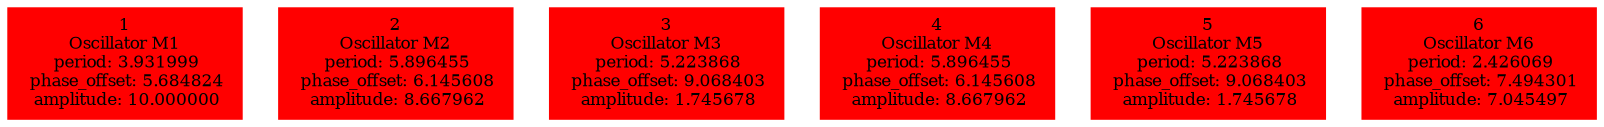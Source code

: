  digraph g{ forcelabels=true;
1 [label=<1<BR />Oscillator M1<BR /> period: 3.931999<BR /> phase_offset: 5.684824<BR /> amplitude: 10.000000>, shape=box,color=red,style=filled,fontsize=8];2 [label=<2<BR />Oscillator M2<BR /> period: 5.896455<BR /> phase_offset: 6.145608<BR /> amplitude: 8.667962>, shape=box,color=red,style=filled,fontsize=8];3 [label=<3<BR />Oscillator M3<BR /> period: 5.223868<BR /> phase_offset: 9.068403<BR /> amplitude: 1.745678>, shape=box,color=red,style=filled,fontsize=8];4 [label=<4<BR />Oscillator M4<BR /> period: 5.896455<BR /> phase_offset: 6.145608<BR /> amplitude: 8.667962>, shape=box,color=red,style=filled,fontsize=8];5 [label=<5<BR />Oscillator M5<BR /> period: 5.223868<BR /> phase_offset: 9.068403<BR /> amplitude: 1.745678>, shape=box,color=red,style=filled,fontsize=8];6 [label=<6<BR />Oscillator M6<BR /> period: 2.426069<BR /> phase_offset: 7.494301<BR /> amplitude: 7.045497>, shape=box,color=red,style=filled,fontsize=8]; }
